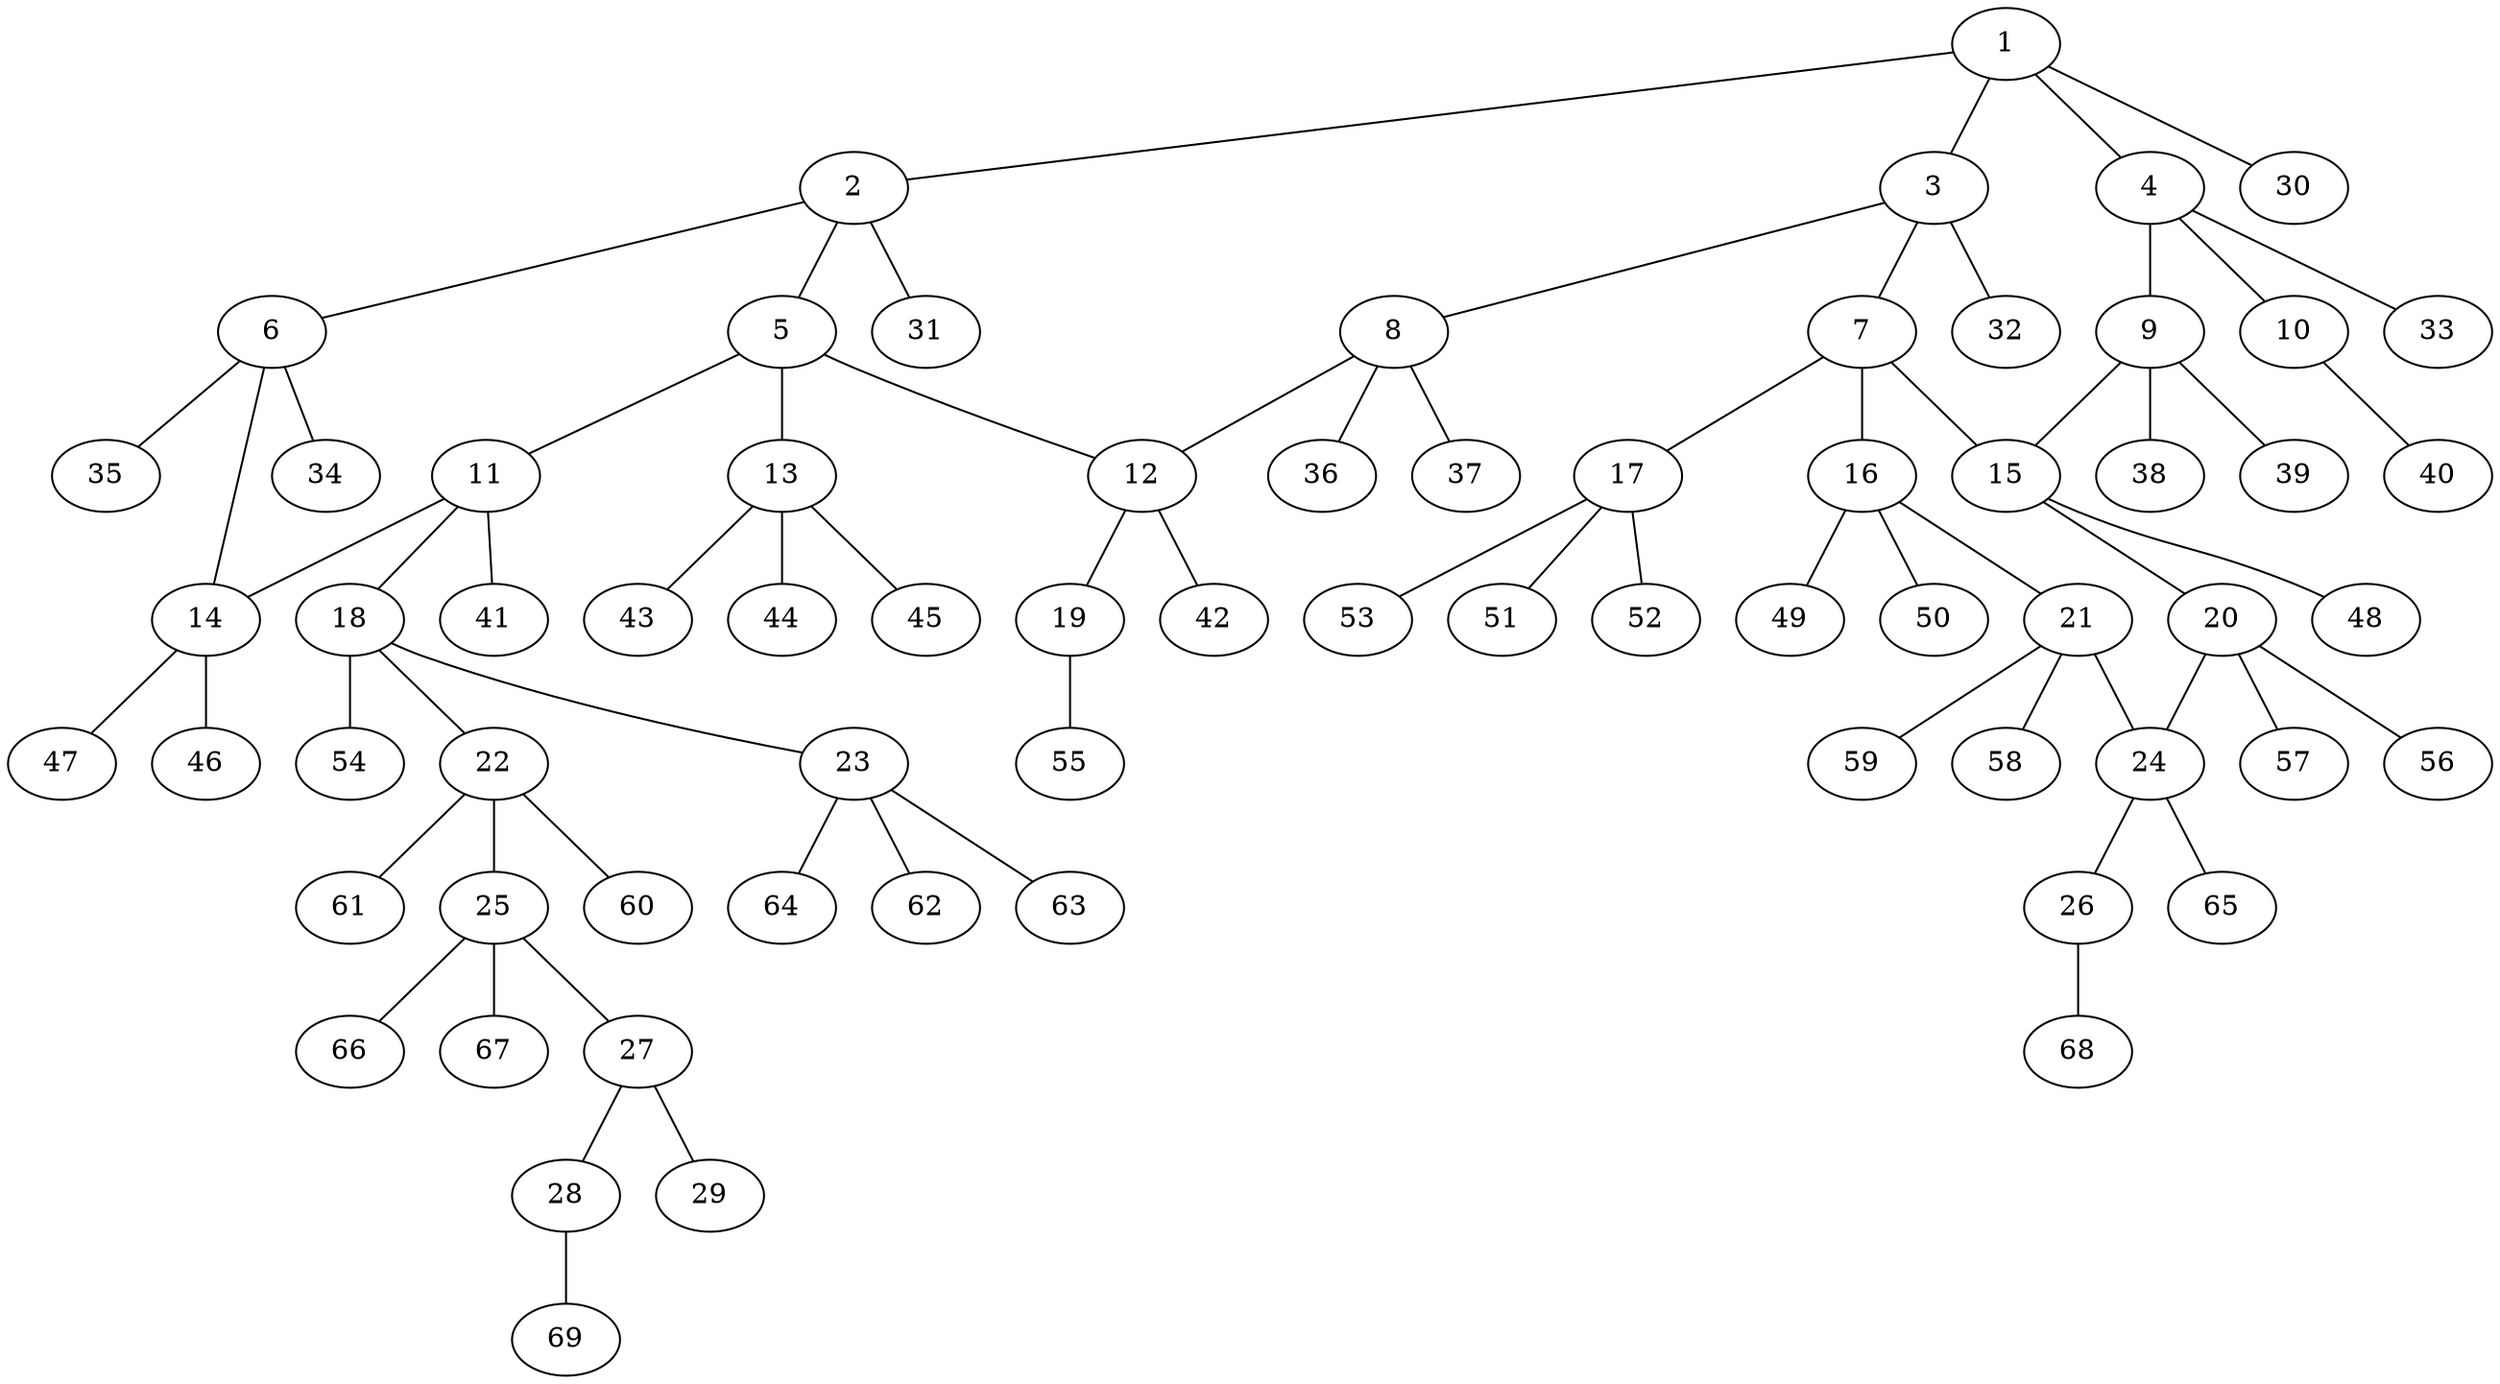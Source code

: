 graph molecule_4146 {
	1	 [chem=C];
	2	 [chem=C];
	1 -- 2	 [valence=1];
	3	 [chem=C];
	1 -- 3	 [valence=1];
	4	 [chem=C];
	1 -- 4	 [valence=1];
	30	 [chem=H];
	1 -- 30	 [valence=1];
	5	 [chem=C];
	2 -- 5	 [valence=1];
	6	 [chem=C];
	2 -- 6	 [valence=1];
	31	 [chem=H];
	2 -- 31	 [valence=1];
	7	 [chem=C];
	3 -- 7	 [valence=1];
	8	 [chem=C];
	3 -- 8	 [valence=1];
	32	 [chem=H];
	3 -- 32	 [valence=1];
	9	 [chem=C];
	4 -- 9	 [valence=1];
	10	 [chem=O];
	4 -- 10	 [valence=1];
	33	 [chem=H];
	4 -- 33	 [valence=1];
	11	 [chem=C];
	5 -- 11	 [valence=1];
	12	 [chem=C];
	5 -- 12	 [valence=1];
	13	 [chem=C];
	5 -- 13	 [valence=1];
	14	 [chem=C];
	6 -- 14	 [valence=1];
	34	 [chem=H];
	6 -- 34	 [valence=1];
	35	 [chem=H];
	6 -- 35	 [valence=1];
	15	 [chem=C];
	7 -- 15	 [valence=1];
	16	 [chem=C];
	7 -- 16	 [valence=1];
	17	 [chem=C];
	7 -- 17	 [valence=1];
	8 -- 12	 [valence=1];
	36	 [chem=H];
	8 -- 36	 [valence=1];
	37	 [chem=H];
	8 -- 37	 [valence=1];
	9 -- 15	 [valence=1];
	38	 [chem=H];
	9 -- 38	 [valence=1];
	39	 [chem=H];
	9 -- 39	 [valence=1];
	40	 [chem=H];
	10 -- 40	 [valence=1];
	11 -- 14	 [valence=1];
	18	 [chem=C];
	11 -- 18	 [valence=1];
	41	 [chem=H];
	11 -- 41	 [valence=1];
	19	 [chem=O];
	12 -- 19	 [valence=1];
	42	 [chem=H];
	12 -- 42	 [valence=1];
	43	 [chem=H];
	13 -- 43	 [valence=1];
	44	 [chem=H];
	13 -- 44	 [valence=1];
	45	 [chem=H];
	13 -- 45	 [valence=1];
	46	 [chem=H];
	14 -- 46	 [valence=1];
	47	 [chem=H];
	14 -- 47	 [valence=1];
	20	 [chem=C];
	15 -- 20	 [valence=1];
	48	 [chem=H];
	15 -- 48	 [valence=1];
	21	 [chem=C];
	16 -- 21	 [valence=1];
	49	 [chem=H];
	16 -- 49	 [valence=1];
	50	 [chem=H];
	16 -- 50	 [valence=1];
	51	 [chem=H];
	17 -- 51	 [valence=1];
	52	 [chem=H];
	17 -- 52	 [valence=1];
	53	 [chem=H];
	17 -- 53	 [valence=1];
	22	 [chem=C];
	18 -- 22	 [valence=1];
	23	 [chem=C];
	18 -- 23	 [valence=1];
	54	 [chem=H];
	18 -- 54	 [valence=1];
	55	 [chem=H];
	19 -- 55	 [valence=1];
	24	 [chem=C];
	20 -- 24	 [valence=1];
	56	 [chem=H];
	20 -- 56	 [valence=1];
	57	 [chem=H];
	20 -- 57	 [valence=1];
	21 -- 24	 [valence=1];
	58	 [chem=H];
	21 -- 58	 [valence=1];
	59	 [chem=H];
	21 -- 59	 [valence=1];
	25	 [chem=C];
	22 -- 25	 [valence=1];
	60	 [chem=H];
	22 -- 60	 [valence=1];
	61	 [chem=H];
	22 -- 61	 [valence=1];
	62	 [chem=H];
	23 -- 62	 [valence=1];
	63	 [chem=H];
	23 -- 63	 [valence=1];
	64	 [chem=H];
	23 -- 64	 [valence=1];
	26	 [chem=O];
	24 -- 26	 [valence=1];
	65	 [chem=H];
	24 -- 65	 [valence=1];
	27	 [chem=C];
	25 -- 27	 [valence=1];
	66	 [chem=H];
	25 -- 66	 [valence=1];
	67	 [chem=H];
	25 -- 67	 [valence=1];
	68	 [chem=H];
	26 -- 68	 [valence=1];
	28	 [chem=O];
	27 -- 28	 [valence=1];
	29	 [chem=O];
	27 -- 29	 [valence=2];
	69	 [chem=H];
	28 -- 69	 [valence=1];
}
